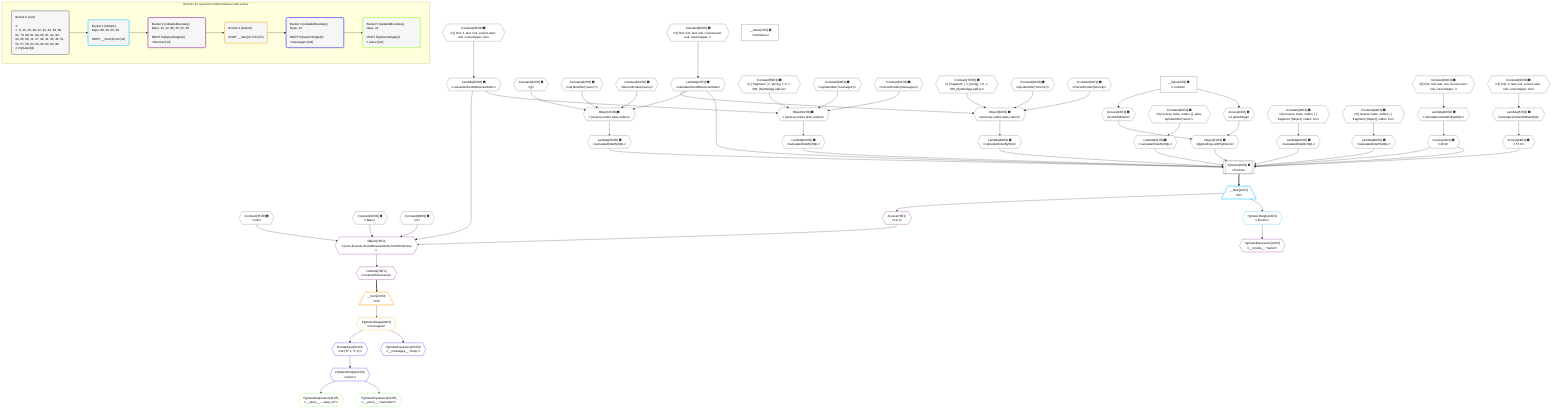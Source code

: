 %%{init: {'themeVariables': { 'fontSize': '12px'}}}%%
graph TD
    classDef path fill:#eee,stroke:#000,color:#000
    classDef plan fill:#fff,stroke-width:1px,color:#000
    classDef itemplan fill:#fff,stroke-width:2px,color:#000
    classDef unbatchedplan fill:#dff,stroke-width:1px,color:#000
    classDef sideeffectplan fill:#fcc,stroke-width:2px,color:#000
    classDef bucket fill:#f6f6f6,color:#000,stroke-width:2px,text-align:left


    %% plan dependencies
    PgSelect8[["PgSelect[8∈0] ➊<br />ᐸforumsᐳ"]]:::plan
    Object11{{"Object[11∈0] ➊<br />ᐸ{pgSettings,withPgClient}ᐳ"}}:::plan
    Access41{{"Access[41∈0] ➊<br />ᐸ40.0ᐳ"}}:::plan
    Lambda46{{"Lambda[46∈0] ➊<br />ᐸcalculateOrderBySQLᐳ"}}:::plan
    Lambda51{{"Lambda[51∈0] ➊<br />ᐸcalculateOrderBySQLᐳ"}}:::plan
    Access58{{"Access[58∈0] ➊<br />ᐸ57.0ᐳ"}}:::plan
    Lambda63{{"Lambda[63∈0] ➊<br />ᐸcalculateOrderBySQLᐳ"}}:::plan
    Lambda68{{"Lambda[68∈0] ➊<br />ᐸcalculateOrderBySQLᐳ"}}:::plan
    Lambda37{{"Lambda[37∈0] ➊<br />ᐸcalculateShouldReverseOrderᐳ"}}:::plan
    Lambda83{{"Lambda[83∈0] ➊<br />ᐸcalculateOrderBySQLᐳ"}}:::plan
    Lambda88{{"Lambda[88∈0] ➊<br />ᐸcalculateOrderBySQLᐳ"}}:::plan
    Object11 & Access41 & Lambda46 & Lambda51 & Access58 & Lambda63 & Lambda68 & Lambda37 & Access41 & Lambda83 & Lambda88 --> PgSelect8
    Object45{{"Object[45∈0] ➊<br />ᐸ{reverse,orders,alias,codec}ᐳ"}}:::plan
    Constant42{{"Constant[42∈0] ➊<br />ᐸ[]ᐳ"}}:::plan
    Constant43{{"Constant[43∈0] ➊<br />ᐸsql.identifier(”users”)ᐳ"}}:::plan
    Constant44{{"Constant[44∈0] ➊<br />ᐸRecordCodec(users)ᐳ"}}:::plan
    Lambda37 & Constant42 & Constant43 & Constant44 --> Object45
    Object62{{"Object[62∈0] ➊<br />ᐸ{reverse,orders,alias,codec}ᐳ"}}:::plan
    Lambda55{{"Lambda[55∈0] ➊<br />ᐸcalculateShouldReverseOrderᐳ"}}:::plan
    Constant59{{"Constant[59∈0] ➊<br />ᐸ[ { fragment: { n: [Array], f: 0, c: 266, [Symbol(pg-sql2-tyᐳ"}}:::plan
    Constant60{{"Constant[60∈0] ➊<br />ᐸsql.identifier(”messages”)ᐳ"}}:::plan
    Constant61{{"Constant[61∈0] ➊<br />ᐸRecordCodec(messages)ᐳ"}}:::plan
    Lambda55 & Constant59 & Constant60 & Constant61 --> Object62
    Object82{{"Object[82∈0] ➊<br />ᐸ{reverse,orders,alias,codec}ᐳ"}}:::plan
    Constant79{{"Constant[79∈0] ➊<br />ᐸ[ { fragment: { n: [Array], f: 0, c: 266, [Symbol(pg-sql2-tyᐳ"}}:::plan
    Constant80{{"Constant[80∈0] ➊<br />ᐸsql.identifier(”forums”)ᐳ"}}:::plan
    Constant81{{"Constant[81∈0] ➊<br />ᐸRecordCodec(forums)ᐳ"}}:::plan
    Lambda37 & Constant79 & Constant80 & Constant81 --> Object82
    Access9{{"Access[9∈0] ➊<br />ᐸ2.pgSettingsᐳ"}}:::plan
    Access10{{"Access[10∈0] ➊<br />ᐸ2.withPgClientᐳ"}}:::plan
    Access9 & Access10 --> Object11
    __Value2["__Value[2∈0] ➊<br />ᐸcontextᐳ"]:::plan
    __Value2 --> Access9
    __Value2 --> Access10
    Constant90{{"Constant[90∈0] ➊<br />ᐸ§{ first: null, last: null, cursorLower: null, cursorUpper: ᐳ"}}:::plan
    Constant90 --> Lambda37
    Lambda40{{"Lambda[40∈0] ➊<br />ᐸcalculateLimitAndOffsetSQLᐳ"}}:::plan
    Constant91{{"Constant[91∈0] ➊<br />ᐸ§{ first: null, last: null, cursorLower: null, cursorUpper: ᐳ"}}:::plan
    Constant91 --> Lambda40
    Lambda40 --> Access41
    Object45 --> Lambda46
    Constant92{{"Constant[92∈0] ➊<br />ᐸ§{ reverse: false, orders: [], alias: sql.identifier(”users”ᐳ"}}:::plan
    Constant92 --> Lambda51
    Constant95{{"Constant[95∈0] ➊<br />ᐸ§{ first: 2, last: null, cursorLower: null, cursorUpper: nulᐳ"}}:::plan
    Constant95 --> Lambda55
    Lambda57{{"Lambda[57∈0] ➊<br />ᐸcalculateLimitAndOffsetSQLᐳ"}}:::plan
    Constant96{{"Constant[96∈0] ➊<br />ᐸ§{ first: 2, last: null, cursorLower: null, cursorUpper: nulᐳ"}}:::plan
    Constant96 --> Lambda57
    Lambda57 --> Access58
    Object62 --> Lambda63
    Constant93{{"Constant[93∈0] ➊<br />ᐸ§{ reverse: false, orders: [ { fragment: [Object], codec: Coᐳ"}}:::plan
    Constant93 --> Lambda68
    Object82 --> Lambda83
    Constant94{{"Constant[94∈0] ➊<br />ᐸ§{ reverse: false, orders: [ { fragment: [Object], codec: Coᐳ"}}:::plan
    Constant94 --> Lambda88
    __Value4["__Value[4∈0] ➊<br />ᐸrootValueᐳ"]:::plan
    Constant35{{"Constant[35∈0] ➊<br />ᐸnullᐳ"}}:::plan
    Constant38{{"Constant[38∈0] ➊<br />ᐸfalseᐳ"}}:::plan
    Constant89{{"Constant[89∈0] ➊<br />ᐸ2ᐳ"}}:::plan
    __Item12[/"__Item[12∈1]<br />ᐸ8ᐳ"\]:::itemplan
    PgSelect8 ==> __Item12
    PgSelectSingle13{{"PgSelectSingle[13∈1]<br />ᐸforumsᐳ"}}:::plan
    __Item12 --> PgSelectSingle13
    Object72{{"Object[72∈2]<br />ᐸ{rows,first,last,shouldReverseOrder,fetchOneExtra}ᐳ"}}:::plan
    Access70{{"Access[70∈2]<br />ᐸ12.1ᐳ"}}:::plan
    Access70 & Constant89 & Constant35 & Lambda55 & Constant38 --> Object72
    PgClassExpression14{{"PgClassExpression[14∈2]<br />ᐸ__forums__.”name”ᐳ"}}:::plan
    PgSelectSingle13 --> PgClassExpression14
    __Item12 --> Access70
    Lambda73{{"Lambda[73∈2]<br />ᐸreverseIfNecessaryᐳ"}}:::plan
    Object72 --> Lambda73
    __Item23[/"__Item[23∈3]<br />ᐸ73ᐳ"\]:::itemplan
    Lambda73 ==> __Item23
    PgSelectSingle24{{"PgSelectSingle[24∈3]<br />ᐸmessagesᐳ"}}:::plan
    __Item23 --> PgSelectSingle24
    PgClassExpression25{{"PgClassExpression[25∈4]<br />ᐸ__messages__.”body”ᐳ"}}:::plan
    PgSelectSingle24 --> PgClassExpression25
    PgSelectSingle32{{"PgSelectSingle[32∈4]<br />ᐸusersᐳ"}}:::plan
    RemapKeys52{{"RemapKeys[52∈4]<br />ᐸ24:{”0”:1,”1”:2}ᐳ"}}:::plan
    RemapKeys52 --> PgSelectSingle32
    PgSelectSingle24 --> RemapKeys52
    PgClassExpression33{{"PgClassExpression[33∈5]<br />ᐸ__users__.”username”ᐳ"}}:::plan
    PgSelectSingle32 --> PgClassExpression33
    PgClassExpression34{{"PgClassExpression[34∈5]<br />ᐸ__users__....vatar_url”ᐳ"}}:::plan
    PgSelectSingle32 --> PgClassExpression34

    %% define steps

    subgraph "Buckets for queries/conditions/basics-with-author"
    Bucket0("Bucket 0 (root)<br /><br />1: <br />ᐳ: 9, 10, 35, 38, 42, 43, 44, 59, 60, 61, 79, 80, 81, 89, 90, 91, 92, 93, 94, 95, 96, 11, 37, 40, 41, 45, 46, 51, 55, 57, 58, 62, 63, 68, 82, 83, 88<br />2: PgSelect[8]"):::bucket
    classDef bucket0 stroke:#696969
    class Bucket0,__Value2,__Value4,PgSelect8,Access9,Access10,Object11,Constant35,Lambda37,Constant38,Lambda40,Access41,Constant42,Constant43,Constant44,Object45,Lambda46,Lambda51,Lambda55,Lambda57,Access58,Constant59,Constant60,Constant61,Object62,Lambda63,Lambda68,Constant79,Constant80,Constant81,Object82,Lambda83,Lambda88,Constant89,Constant90,Constant91,Constant92,Constant93,Constant94,Constant95,Constant96 bucket0
    Bucket1("Bucket 1 (listItem)<br />Deps: 89, 35, 55, 38<br /><br />ROOT __Item{1}ᐸ8ᐳ[12]"):::bucket
    classDef bucket1 stroke:#00bfff
    class Bucket1,__Item12,PgSelectSingle13 bucket1
    Bucket2("Bucket 2 (nullableBoundary)<br />Deps: 13, 12, 89, 35, 55, 38<br /><br />ROOT PgSelectSingle{1}ᐸforumsᐳ[13]"):::bucket
    classDef bucket2 stroke:#7f007f
    class Bucket2,PgClassExpression14,Access70,Object72,Lambda73 bucket2
    Bucket3("Bucket 3 (listItem)<br /><br />ROOT __Item{3}ᐸ73ᐳ[23]"):::bucket
    classDef bucket3 stroke:#ffa500
    class Bucket3,__Item23,PgSelectSingle24 bucket3
    Bucket4("Bucket 4 (nullableBoundary)<br />Deps: 24<br /><br />ROOT PgSelectSingle{3}ᐸmessagesᐳ[24]"):::bucket
    classDef bucket4 stroke:#0000ff
    class Bucket4,PgClassExpression25,PgSelectSingle32,RemapKeys52 bucket4
    Bucket5("Bucket 5 (nullableBoundary)<br />Deps: 32<br /><br />ROOT PgSelectSingle{4}ᐸusersᐳ[32]"):::bucket
    classDef bucket5 stroke:#7fff00
    class Bucket5,PgClassExpression33,PgClassExpression34 bucket5
    Bucket0 --> Bucket1
    Bucket1 --> Bucket2
    Bucket2 --> Bucket3
    Bucket3 --> Bucket4
    Bucket4 --> Bucket5
    end